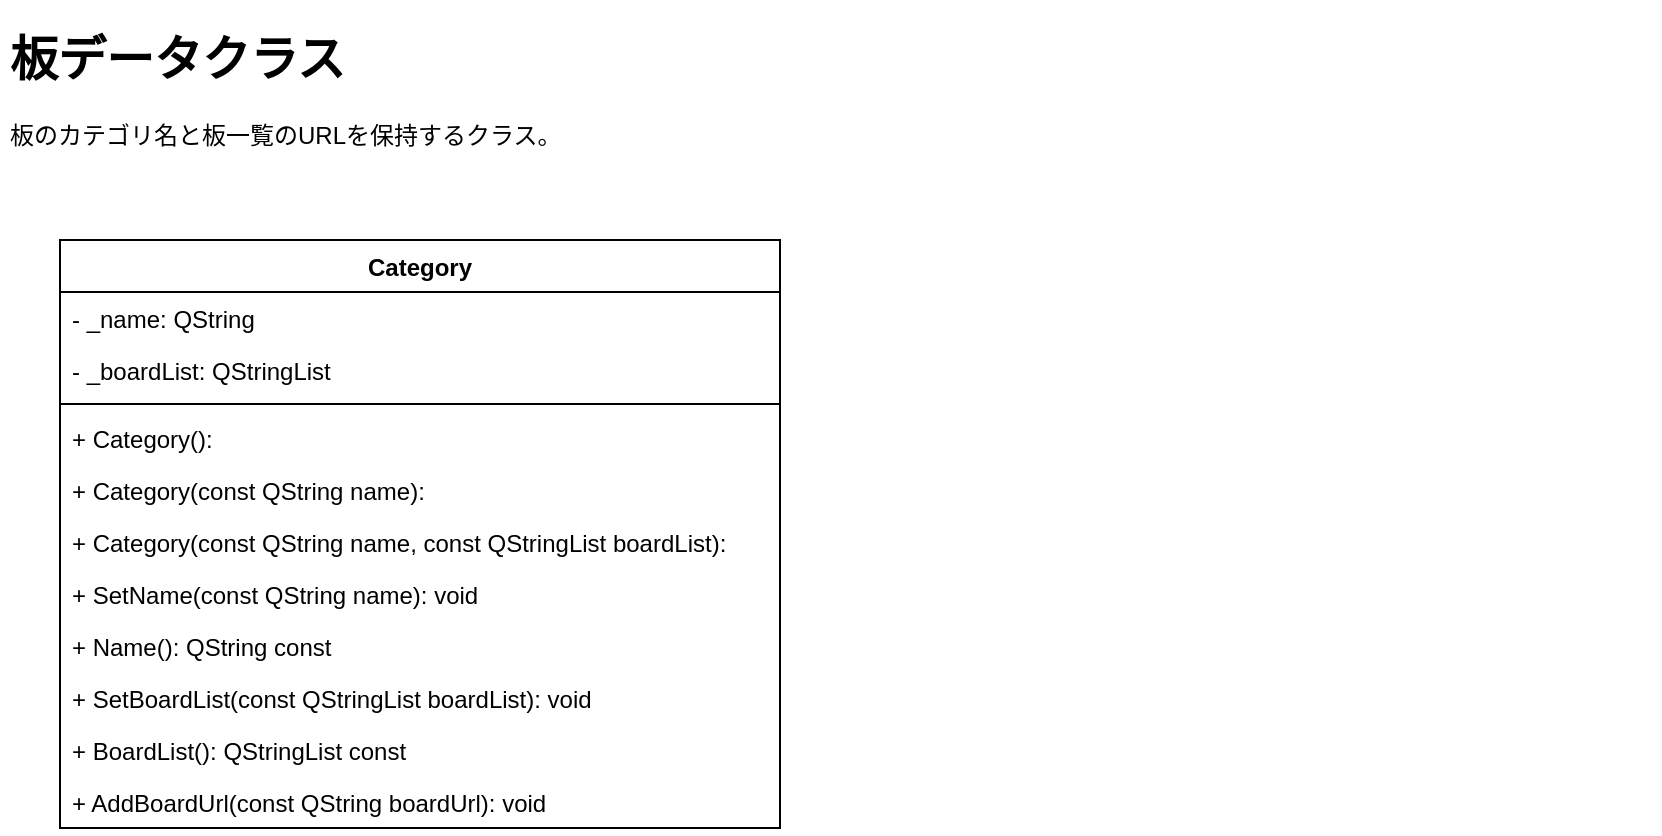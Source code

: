 <mxfile version="13.5.1" type="device"><diagram name="板データクラス" id="c4acf3e9-155e-7222-9cf6-157b1a14988f"><mxGraphModel dx="862" dy="543" grid="1" gridSize="10" guides="1" tooltips="1" connect="1" arrows="1" fold="1" page="1" pageScale="1" pageWidth="850" pageHeight="1100" background="#ffffff" math="0" shadow="0"><root><mxCell id="0"/><mxCell id="1" parent="0"/><mxCell id="1SAzx-PtJDgVmgp1_8_F-1" value="&lt;h1&gt;板データクラス&lt;/h1&gt;&lt;p&gt;板のカテゴリ名と板一覧のURLを保持するクラス。&lt;/p&gt;" style="text;html=1;strokeColor=none;fillColor=none;spacing=5;spacingTop=-20;whiteSpace=wrap;overflow=hidden;rounded=0;" vertex="1" parent="1"><mxGeometry x="10" y="10" width="830" height="70" as="geometry"/></mxCell><mxCell id="1SAzx-PtJDgVmgp1_8_F-6" value="Category" style="swimlane;fontStyle=1;align=center;verticalAlign=top;childLayout=stackLayout;horizontal=1;startSize=26;horizontalStack=0;resizeParent=1;resizeParentMax=0;resizeLast=0;collapsible=1;marginBottom=0;" vertex="1" parent="1"><mxGeometry x="40" y="120" width="360" height="294" as="geometry"/></mxCell><mxCell id="1SAzx-PtJDgVmgp1_8_F-7" value="- _name: QString" style="text;strokeColor=none;fillColor=none;align=left;verticalAlign=top;spacingLeft=4;spacingRight=4;overflow=hidden;rotatable=0;points=[[0,0.5],[1,0.5]];portConstraint=eastwest;" vertex="1" parent="1SAzx-PtJDgVmgp1_8_F-6"><mxGeometry y="26" width="360" height="26" as="geometry"/></mxCell><mxCell id="1SAzx-PtJDgVmgp1_8_F-10" value="- _boardList: QStringList" style="text;strokeColor=none;fillColor=none;align=left;verticalAlign=top;spacingLeft=4;spacingRight=4;overflow=hidden;rotatable=0;points=[[0,0.5],[1,0.5]];portConstraint=eastwest;" vertex="1" parent="1SAzx-PtJDgVmgp1_8_F-6"><mxGeometry y="52" width="360" height="26" as="geometry"/></mxCell><mxCell id="1SAzx-PtJDgVmgp1_8_F-8" value="" style="line;strokeWidth=1;fillColor=none;align=left;verticalAlign=middle;spacingTop=-1;spacingLeft=3;spacingRight=3;rotatable=0;labelPosition=right;points=[];portConstraint=eastwest;" vertex="1" parent="1SAzx-PtJDgVmgp1_8_F-6"><mxGeometry y="78" width="360" height="8" as="geometry"/></mxCell><mxCell id="1SAzx-PtJDgVmgp1_8_F-9" value="+ Category(): " style="text;strokeColor=none;fillColor=none;align=left;verticalAlign=top;spacingLeft=4;spacingRight=4;overflow=hidden;rotatable=0;points=[[0,0.5],[1,0.5]];portConstraint=eastwest;" vertex="1" parent="1SAzx-PtJDgVmgp1_8_F-6"><mxGeometry y="86" width="360" height="26" as="geometry"/></mxCell><mxCell id="1SAzx-PtJDgVmgp1_8_F-11" value="+ Category(const QString name): " style="text;strokeColor=none;fillColor=none;align=left;verticalAlign=top;spacingLeft=4;spacingRight=4;overflow=hidden;rotatable=0;points=[[0,0.5],[1,0.5]];portConstraint=eastwest;" vertex="1" parent="1SAzx-PtJDgVmgp1_8_F-6"><mxGeometry y="112" width="360" height="26" as="geometry"/></mxCell><mxCell id="1SAzx-PtJDgVmgp1_8_F-12" value="+ Category(const QString name, const QStringList boardList): " style="text;strokeColor=none;fillColor=none;align=left;verticalAlign=top;spacingLeft=4;spacingRight=4;overflow=hidden;rotatable=0;points=[[0,0.5],[1,0.5]];portConstraint=eastwest;" vertex="1" parent="1SAzx-PtJDgVmgp1_8_F-6"><mxGeometry y="138" width="360" height="26" as="geometry"/></mxCell><mxCell id="1SAzx-PtJDgVmgp1_8_F-13" value="+ SetName(const QString name): void" style="text;strokeColor=none;fillColor=none;align=left;verticalAlign=top;spacingLeft=4;spacingRight=4;overflow=hidden;rotatable=0;points=[[0,0.5],[1,0.5]];portConstraint=eastwest;" vertex="1" parent="1SAzx-PtJDgVmgp1_8_F-6"><mxGeometry y="164" width="360" height="26" as="geometry"/></mxCell><mxCell id="1SAzx-PtJDgVmgp1_8_F-14" value="+ Name(): QString const" style="text;strokeColor=none;fillColor=none;align=left;verticalAlign=top;spacingLeft=4;spacingRight=4;overflow=hidden;rotatable=0;points=[[0,0.5],[1,0.5]];portConstraint=eastwest;" vertex="1" parent="1SAzx-PtJDgVmgp1_8_F-6"><mxGeometry y="190" width="360" height="26" as="geometry"/></mxCell><mxCell id="1SAzx-PtJDgVmgp1_8_F-15" value="+ SetBoardList(const QStringList boardList): void" style="text;strokeColor=none;fillColor=none;align=left;verticalAlign=top;spacingLeft=4;spacingRight=4;overflow=hidden;rotatable=0;points=[[0,0.5],[1,0.5]];portConstraint=eastwest;" vertex="1" parent="1SAzx-PtJDgVmgp1_8_F-6"><mxGeometry y="216" width="360" height="26" as="geometry"/></mxCell><mxCell id="1SAzx-PtJDgVmgp1_8_F-16" value="+ BoardList(): QStringList const" style="text;strokeColor=none;fillColor=none;align=left;verticalAlign=top;spacingLeft=4;spacingRight=4;overflow=hidden;rotatable=0;points=[[0,0.5],[1,0.5]];portConstraint=eastwest;" vertex="1" parent="1SAzx-PtJDgVmgp1_8_F-6"><mxGeometry y="242" width="360" height="26" as="geometry"/></mxCell><mxCell id="1SAzx-PtJDgVmgp1_8_F-17" value="+ AddBoardUrl(const QString boardUrl): void" style="text;strokeColor=none;fillColor=none;align=left;verticalAlign=top;spacingLeft=4;spacingRight=4;overflow=hidden;rotatable=0;points=[[0,0.5],[1,0.5]];portConstraint=eastwest;" vertex="1" parent="1SAzx-PtJDgVmgp1_8_F-6"><mxGeometry y="268" width="360" height="26" as="geometry"/></mxCell></root></mxGraphModel></diagram></mxfile>